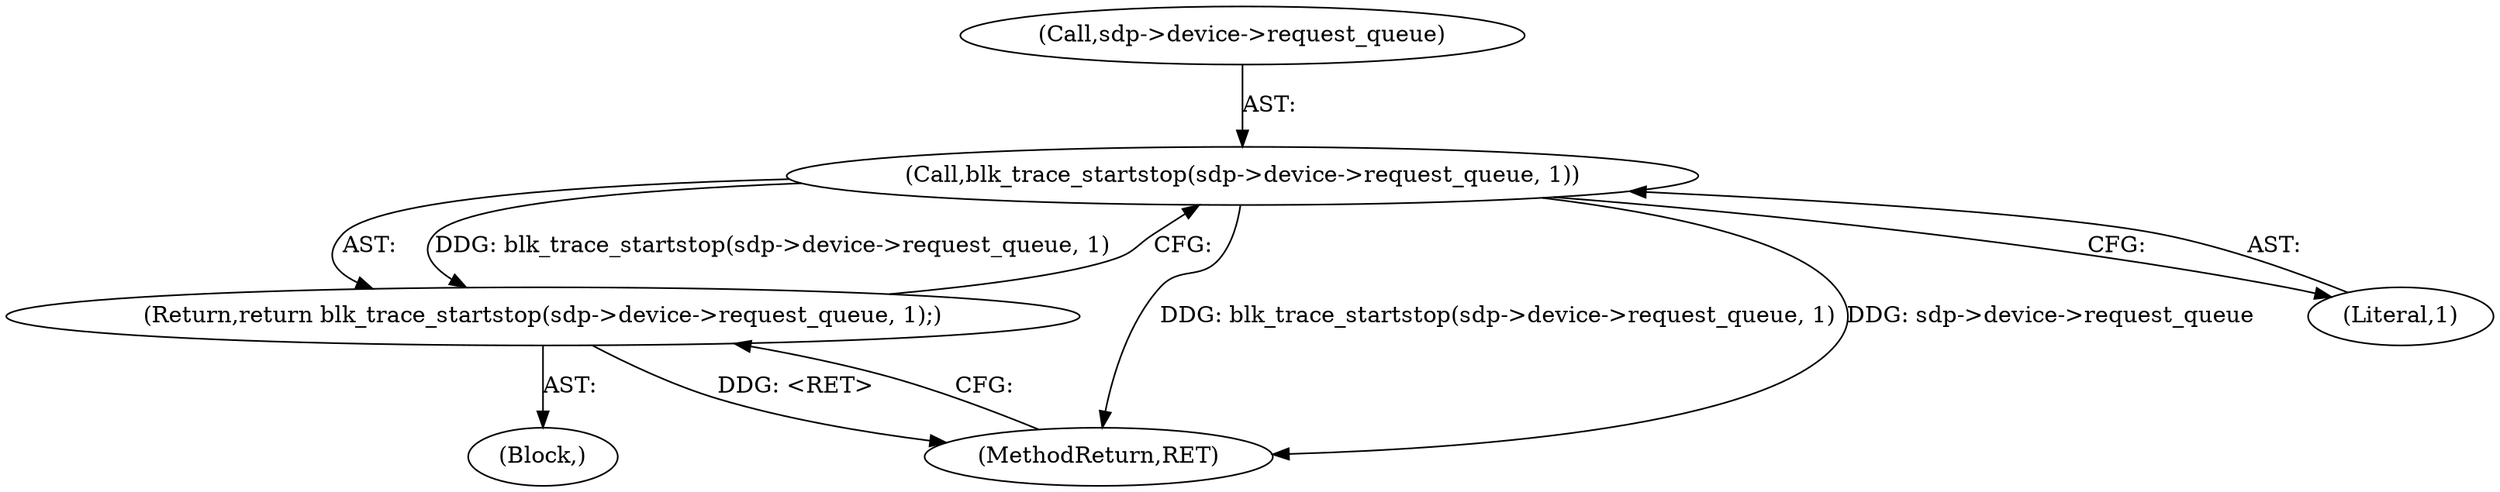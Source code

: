 digraph "0_linux_3e0097499839e0fe3af380410eababe5a47c4cf9_0@pointer" {
"1000991" [label="(Call,blk_trace_startstop(sdp->device->request_queue, 1))"];
"1000990" [label="(Return,return blk_trace_startstop(sdp->device->request_queue, 1);)"];
"1000991" [label="(Call,blk_trace_startstop(sdp->device->request_queue, 1))"];
"1000992" [label="(Call,sdp->device->request_queue)"];
"1000990" [label="(Return,return blk_trace_startstop(sdp->device->request_queue, 1);)"];
"1001060" [label="(MethodReturn,RET)"];
"1000167" [label="(Block,)"];
"1000997" [label="(Literal,1)"];
"1000991" -> "1000990"  [label="AST: "];
"1000991" -> "1000997"  [label="CFG: "];
"1000992" -> "1000991"  [label="AST: "];
"1000997" -> "1000991"  [label="AST: "];
"1000990" -> "1000991"  [label="CFG: "];
"1000991" -> "1001060"  [label="DDG: blk_trace_startstop(sdp->device->request_queue, 1)"];
"1000991" -> "1001060"  [label="DDG: sdp->device->request_queue"];
"1000991" -> "1000990"  [label="DDG: blk_trace_startstop(sdp->device->request_queue, 1)"];
"1000990" -> "1000167"  [label="AST: "];
"1001060" -> "1000990"  [label="CFG: "];
"1000990" -> "1001060"  [label="DDG: <RET>"];
}
